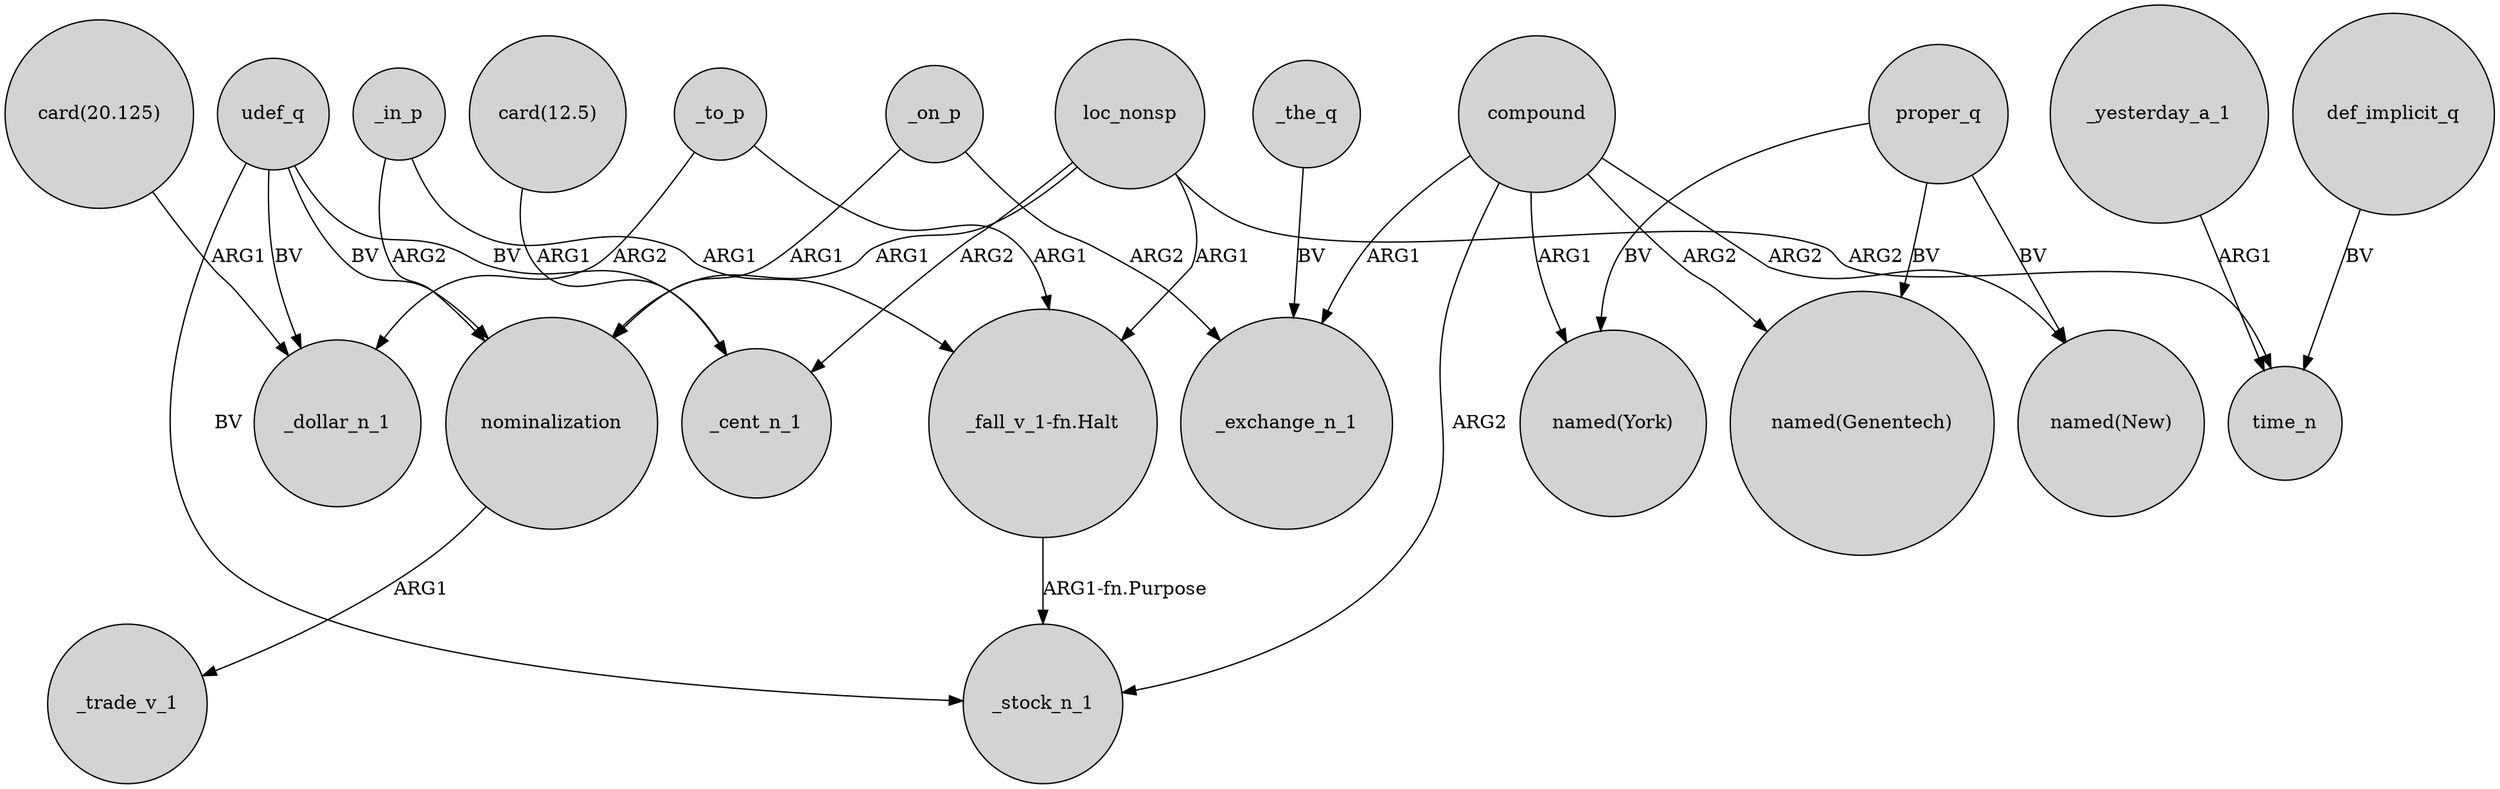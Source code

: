 digraph {
	node [shape=circle style=filled]
	_on_p -> nominalization [label=ARG1]
	compound -> "named(New)" [label=ARG2]
	proper_q -> "named(New)" [label=BV]
	proper_q -> "named(Genentech)" [label=BV]
	udef_q -> nominalization [label=BV]
	_yesterday_a_1 -> time_n [label=ARG1]
	_to_p -> _dollar_n_1 [label=ARG2]
	"card(20.125)" -> _dollar_n_1 [label=ARG1]
	_on_p -> _exchange_n_1 [label=ARG2]
	loc_nonsp -> nominalization [label=ARG1]
	udef_q -> _cent_n_1 [label=BV]
	"_fall_v_1-fn.Halt" -> _stock_n_1 [label="ARG1-fn.Purpose"]
	compound -> _exchange_n_1 [label=ARG1]
	loc_nonsp -> _cent_n_1 [label=ARG2]
	proper_q -> "named(York)" [label=BV]
	"card(12.5)" -> _cent_n_1 [label=ARG1]
	loc_nonsp -> "_fall_v_1-fn.Halt" [label=ARG1]
	udef_q -> _stock_n_1 [label=BV]
	compound -> "named(Genentech)" [label=ARG2]
	compound -> _stock_n_1 [label=ARG2]
	udef_q -> _dollar_n_1 [label=BV]
	loc_nonsp -> time_n [label=ARG2]
	compound -> "named(York)" [label=ARG1]
	_the_q -> _exchange_n_1 [label=BV]
	_in_p -> nominalization [label=ARG2]
	_to_p -> "_fall_v_1-fn.Halt" [label=ARG1]
	def_implicit_q -> time_n [label=BV]
	nominalization -> _trade_v_1 [label=ARG1]
	_in_p -> "_fall_v_1-fn.Halt" [label=ARG1]
}
